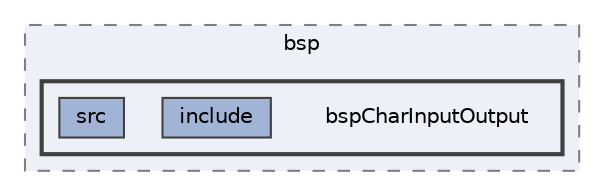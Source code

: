 digraph "bspCharInputOutput"
{
 // LATEX_PDF_SIZE
  bgcolor="transparent";
  edge [fontname=Helvetica,fontsize=10,labelfontname=Helvetica,labelfontsize=10];
  node [fontname=Helvetica,fontsize=10,shape=box,height=0.2,width=0.4];
  compound=true
  subgraph clusterdir_70b6acf33ea3d9d20b9a05167e468f83 {
    graph [ bgcolor="#edf0f7", pencolor="grey50", label="bsp", fontname=Helvetica,fontsize=10 style="filled,dashed", URL="dir_70b6acf33ea3d9d20b9a05167e468f83.html",tooltip=""]
  subgraph clusterdir_1eab4b04f5428841d38d648796fa8c58 {
    graph [ bgcolor="#edf0f7", pencolor="grey25", label="", fontname=Helvetica,fontsize=10 style="filled,bold", URL="dir_1eab4b04f5428841d38d648796fa8c58.html",tooltip=""]
    dir_1eab4b04f5428841d38d648796fa8c58 [shape=plaintext, label="bspCharInputOutput"];
  dir_4620aef1cbff4374ab86712e94397095 [label="include", fillcolor="#a2b4d6", color="grey25", style="filled", URL="dir_4620aef1cbff4374ab86712e94397095.html",tooltip=""];
  dir_c96e6b4ff0e8636dc00ece7ab255f6ec [label="src", fillcolor="#a2b4d6", color="grey25", style="filled", URL="dir_c96e6b4ff0e8636dc00ece7ab255f6ec.html",tooltip=""];
  }
  }
}
